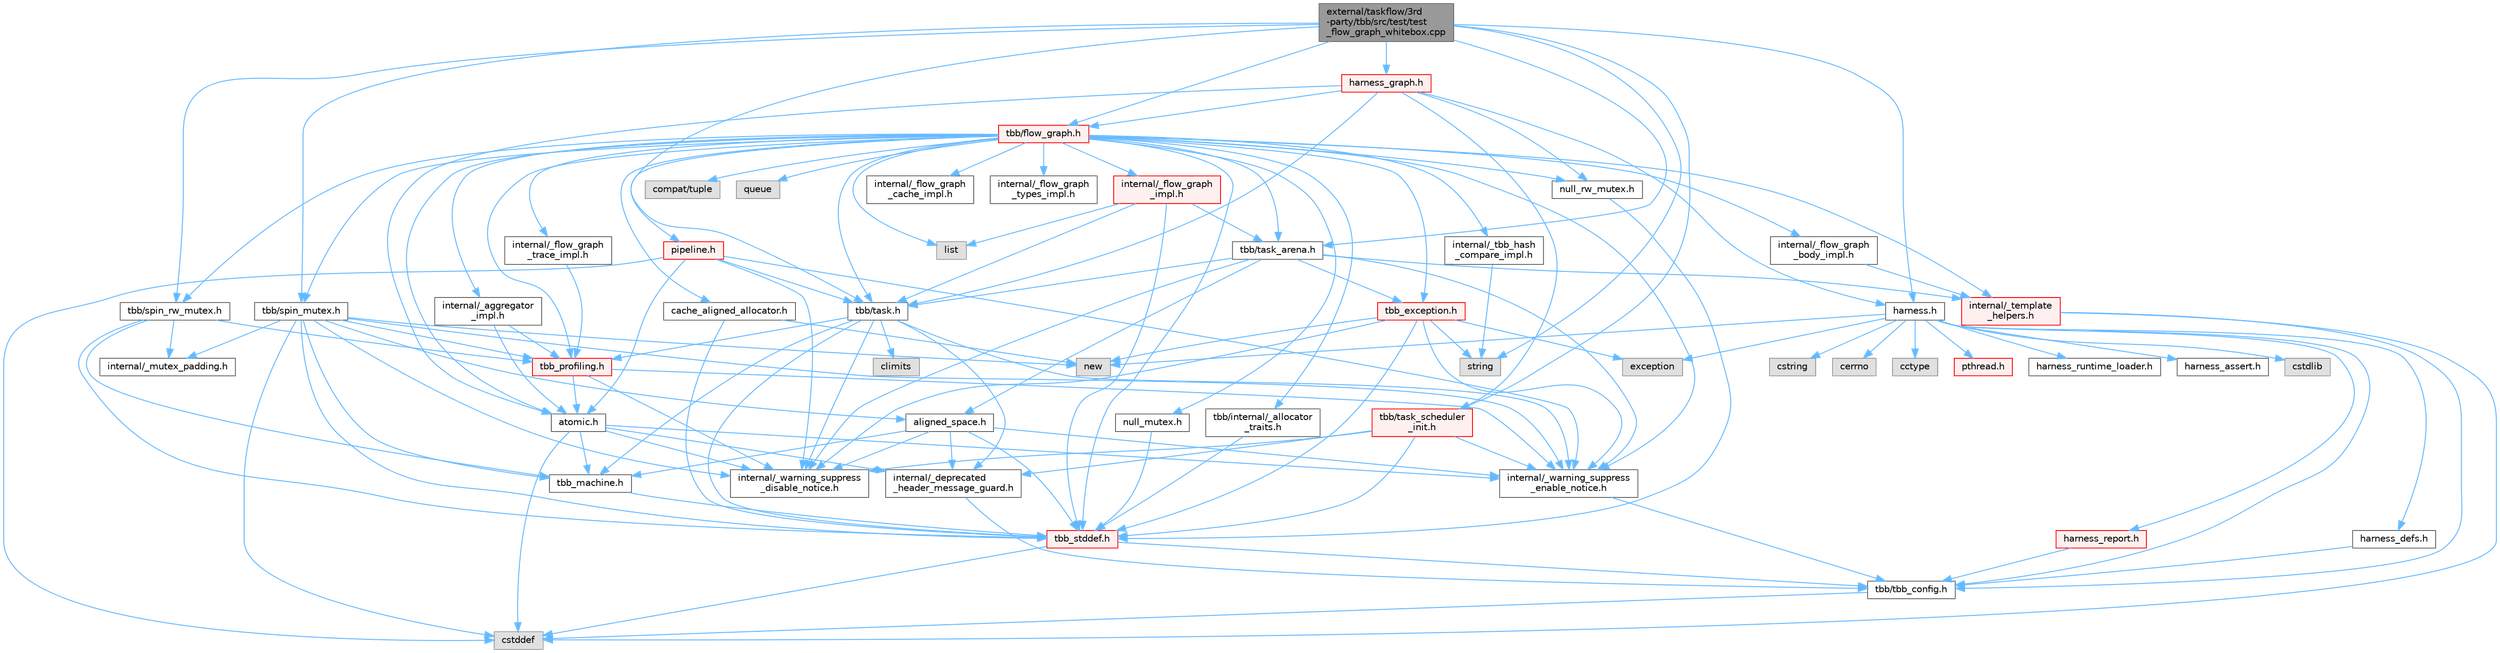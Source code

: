 digraph "external/taskflow/3rd-party/tbb/src/test/test_flow_graph_whitebox.cpp"
{
 // LATEX_PDF_SIZE
  bgcolor="transparent";
  edge [fontname=Helvetica,fontsize=10,labelfontname=Helvetica,labelfontsize=10];
  node [fontname=Helvetica,fontsize=10,shape=box,height=0.2,width=0.4];
  Node1 [id="Node000001",label="external/taskflow/3rd\l-party/tbb/src/test/test\l_flow_graph_whitebox.cpp",height=0.2,width=0.4,color="gray40", fillcolor="grey60", style="filled", fontcolor="black",tooltip=" "];
  Node1 -> Node2 [id="edge1_Node000001_Node000002",color="steelblue1",style="solid",tooltip=" "];
  Node2 [id="Node000002",label="harness.h",height=0.2,width=0.4,color="grey40", fillcolor="white", style="filled",URL="$harness_8h.html",tooltip=" "];
  Node2 -> Node3 [id="edge2_Node000002_Node000003",color="steelblue1",style="solid",tooltip=" "];
  Node3 [id="Node000003",label="tbb/tbb_config.h",height=0.2,width=0.4,color="grey40", fillcolor="white", style="filled",URL="$tbb__config_8h.html",tooltip=" "];
  Node3 -> Node4 [id="edge3_Node000003_Node000004",color="steelblue1",style="solid",tooltip=" "];
  Node4 [id="Node000004",label="cstddef",height=0.2,width=0.4,color="grey60", fillcolor="#E0E0E0", style="filled",tooltip=" "];
  Node2 -> Node5 [id="edge4_Node000002_Node000005",color="steelblue1",style="solid",tooltip=" "];
  Node5 [id="Node000005",label="harness_defs.h",height=0.2,width=0.4,color="grey40", fillcolor="white", style="filled",URL="$harness__defs_8h.html",tooltip=" "];
  Node5 -> Node3 [id="edge5_Node000005_Node000003",color="steelblue1",style="solid",tooltip=" "];
  Node2 -> Node6 [id="edge6_Node000002_Node000006",color="steelblue1",style="solid",tooltip=" "];
  Node6 [id="Node000006",label="cstdlib",height=0.2,width=0.4,color="grey60", fillcolor="#E0E0E0", style="filled",tooltip=" "];
  Node2 -> Node7 [id="edge7_Node000002_Node000007",color="steelblue1",style="solid",tooltip=" "];
  Node7 [id="Node000007",label="cstring",height=0.2,width=0.4,color="grey60", fillcolor="#E0E0E0", style="filled",tooltip=" "];
  Node2 -> Node8 [id="edge8_Node000002_Node000008",color="steelblue1",style="solid",tooltip=" "];
  Node8 [id="Node000008",label="cerrno",height=0.2,width=0.4,color="grey60", fillcolor="#E0E0E0", style="filled",tooltip=" "];
  Node2 -> Node9 [id="edge9_Node000002_Node000009",color="steelblue1",style="solid",tooltip=" "];
  Node9 [id="Node000009",label="cctype",height=0.2,width=0.4,color="grey60", fillcolor="#E0E0E0", style="filled",tooltip=" "];
  Node2 -> Node10 [id="edge10_Node000002_Node000010",color="steelblue1",style="solid",tooltip=" "];
  Node10 [id="Node000010",label="new",height=0.2,width=0.4,color="grey60", fillcolor="#E0E0E0", style="filled",tooltip=" "];
  Node2 -> Node11 [id="edge11_Node000002_Node000011",color="steelblue1",style="solid",tooltip=" "];
  Node11 [id="Node000011",label="pthread.h",height=0.2,width=0.4,color="red", fillcolor="#FFF0F0", style="filled",URL="$pthread_8h.html",tooltip=" "];
  Node2 -> Node57 [id="edge12_Node000002_Node000057",color="steelblue1",style="solid",tooltip=" "];
  Node57 [id="Node000057",label="harness_runtime_loader.h",height=0.2,width=0.4,color="grey40", fillcolor="white", style="filled",URL="$harness__runtime__loader_8h.html",tooltip=" "];
  Node2 -> Node58 [id="edge13_Node000002_Node000058",color="steelblue1",style="solid",tooltip=" "];
  Node58 [id="Node000058",label="harness_report.h",height=0.2,width=0.4,color="red", fillcolor="#FFF0F0", style="filled",URL="$harness__report_8h.html",tooltip=" "];
  Node58 -> Node3 [id="edge14_Node000058_Node000003",color="steelblue1",style="solid",tooltip=" "];
  Node2 -> Node24 [id="edge15_Node000002_Node000024",color="steelblue1",style="solid",tooltip=" "];
  Node24 [id="Node000024",label="exception",height=0.2,width=0.4,color="grey60", fillcolor="#E0E0E0", style="filled",tooltip=" "];
  Node2 -> Node61 [id="edge16_Node000002_Node000061",color="steelblue1",style="solid",tooltip=" "];
  Node61 [id="Node000061",label="harness_assert.h",height=0.2,width=0.4,color="grey40", fillcolor="white", style="filled",URL="$harness__assert_8h.html",tooltip=" "];
  Node1 -> Node26 [id="edge17_Node000001_Node000026",color="steelblue1",style="solid",tooltip=" "];
  Node26 [id="Node000026",label="string",height=0.2,width=0.4,color="grey60", fillcolor="#E0E0E0", style="filled",tooltip=" "];
  Node1 -> Node62 [id="edge18_Node000001_Node000062",color="steelblue1",style="solid",tooltip=" "];
  Node62 [id="Node000062",label="tbb/spin_mutex.h",height=0.2,width=0.4,color="grey40", fillcolor="white", style="filled",URL="$external_2taskflow_23rd-party_2tbb_2include_2tbb_2spin__mutex_8h.html",tooltip=" "];
  Node62 -> Node63 [id="edge19_Node000062_Node000063",color="steelblue1",style="solid",tooltip=" "];
  Node63 [id="Node000063",label="internal/_warning_suppress\l_enable_notice.h",height=0.2,width=0.4,color="grey40", fillcolor="white", style="filled",URL="$__warning__suppress__enable__notice_8h.html",tooltip=" "];
  Node63 -> Node3 [id="edge20_Node000063_Node000003",color="steelblue1",style="solid",tooltip=" "];
  Node62 -> Node4 [id="edge21_Node000062_Node000004",color="steelblue1",style="solid",tooltip=" "];
  Node62 -> Node10 [id="edge22_Node000062_Node000010",color="steelblue1",style="solid",tooltip=" "];
  Node62 -> Node64 [id="edge23_Node000062_Node000064",color="steelblue1",style="solid",tooltip=" "];
  Node64 [id="Node000064",label="aligned_space.h",height=0.2,width=0.4,color="grey40", fillcolor="white", style="filled",URL="$aligned__space_8h.html",tooltip=" "];
  Node64 -> Node65 [id="edge24_Node000064_Node000065",color="steelblue1",style="solid",tooltip=" "];
  Node65 [id="Node000065",label="internal/_deprecated\l_header_message_guard.h",height=0.2,width=0.4,color="grey40", fillcolor="white", style="filled",URL="$__deprecated__header__message__guard_8h.html",tooltip=" "];
  Node65 -> Node3 [id="edge25_Node000065_Node000003",color="steelblue1",style="solid",tooltip=" "];
  Node64 -> Node63 [id="edge26_Node000064_Node000063",color="steelblue1",style="solid",tooltip=" "];
  Node64 -> Node66 [id="edge27_Node000064_Node000066",color="steelblue1",style="solid",tooltip=" "];
  Node66 [id="Node000066",label="tbb_stddef.h",height=0.2,width=0.4,color="red", fillcolor="#FFF0F0", style="filled",URL="$tbb__stddef_8h.html",tooltip=" "];
  Node66 -> Node3 [id="edge28_Node000066_Node000003",color="steelblue1",style="solid",tooltip=" "];
  Node66 -> Node4 [id="edge29_Node000066_Node000004",color="steelblue1",style="solid",tooltip=" "];
  Node64 -> Node68 [id="edge30_Node000064_Node000068",color="steelblue1",style="solid",tooltip=" "];
  Node68 [id="Node000068",label="tbb_machine.h",height=0.2,width=0.4,color="grey40", fillcolor="white", style="filled",URL="$tbb__machine_8h.html",tooltip=" "];
  Node68 -> Node66 [id="edge31_Node000068_Node000066",color="steelblue1",style="solid",tooltip=" "];
  Node64 -> Node69 [id="edge32_Node000064_Node000069",color="steelblue1",style="solid",tooltip=" "];
  Node69 [id="Node000069",label="internal/_warning_suppress\l_disable_notice.h",height=0.2,width=0.4,color="grey40", fillcolor="white", style="filled",URL="$__warning__suppress__disable__notice_8h.html",tooltip=" "];
  Node62 -> Node66 [id="edge33_Node000062_Node000066",color="steelblue1",style="solid",tooltip=" "];
  Node62 -> Node68 [id="edge34_Node000062_Node000068",color="steelblue1",style="solid",tooltip=" "];
  Node62 -> Node70 [id="edge35_Node000062_Node000070",color="steelblue1",style="solid",tooltip=" "];
  Node70 [id="Node000070",label="tbb_profiling.h",height=0.2,width=0.4,color="red", fillcolor="#FFF0F0", style="filled",URL="$tbb__profiling_8h.html",tooltip=" "];
  Node70 -> Node63 [id="edge36_Node000070_Node000063",color="steelblue1",style="solid",tooltip=" "];
  Node70 -> Node72 [id="edge37_Node000070_Node000072",color="steelblue1",style="solid",tooltip=" "];
  Node72 [id="Node000072",label="atomic.h",height=0.2,width=0.4,color="grey40", fillcolor="white", style="filled",URL="$external_2taskflow_23rd-party_2tbb_2include_2tbb_2atomic_8h.html",tooltip=" "];
  Node72 -> Node65 [id="edge38_Node000072_Node000065",color="steelblue1",style="solid",tooltip=" "];
  Node72 -> Node63 [id="edge39_Node000072_Node000063",color="steelblue1",style="solid",tooltip=" "];
  Node72 -> Node4 [id="edge40_Node000072_Node000004",color="steelblue1",style="solid",tooltip=" "];
  Node72 -> Node68 [id="edge41_Node000072_Node000068",color="steelblue1",style="solid",tooltip=" "];
  Node72 -> Node69 [id="edge42_Node000072_Node000069",color="steelblue1",style="solid",tooltip=" "];
  Node70 -> Node69 [id="edge43_Node000070_Node000069",color="steelblue1",style="solid",tooltip=" "];
  Node62 -> Node73 [id="edge44_Node000062_Node000073",color="steelblue1",style="solid",tooltip=" "];
  Node73 [id="Node000073",label="internal/_mutex_padding.h",height=0.2,width=0.4,color="grey40", fillcolor="white", style="filled",URL="$__mutex__padding_8h.html",tooltip=" "];
  Node62 -> Node69 [id="edge45_Node000062_Node000069",color="steelblue1",style="solid",tooltip=" "];
  Node1 -> Node74 [id="edge46_Node000001_Node000074",color="steelblue1",style="solid",tooltip=" "];
  Node74 [id="Node000074",label="tbb/spin_rw_mutex.h",height=0.2,width=0.4,color="grey40", fillcolor="white", style="filled",URL="$spin__rw__mutex_8h.html",tooltip=" "];
  Node74 -> Node66 [id="edge47_Node000074_Node000066",color="steelblue1",style="solid",tooltip=" "];
  Node74 -> Node68 [id="edge48_Node000074_Node000068",color="steelblue1",style="solid",tooltip=" "];
  Node74 -> Node70 [id="edge49_Node000074_Node000070",color="steelblue1",style="solid",tooltip=" "];
  Node74 -> Node73 [id="edge50_Node000074_Node000073",color="steelblue1",style="solid",tooltip=" "];
  Node1 -> Node75 [id="edge51_Node000001_Node000075",color="steelblue1",style="solid",tooltip=" "];
  Node75 [id="Node000075",label="tbb/task.h",height=0.2,width=0.4,color="grey40", fillcolor="white", style="filled",URL="$task_8h.html",tooltip=" "];
  Node75 -> Node65 [id="edge52_Node000075_Node000065",color="steelblue1",style="solid",tooltip=" "];
  Node75 -> Node63 [id="edge53_Node000075_Node000063",color="steelblue1",style="solid",tooltip=" "];
  Node75 -> Node66 [id="edge54_Node000075_Node000066",color="steelblue1",style="solid",tooltip=" "];
  Node75 -> Node68 [id="edge55_Node000075_Node000068",color="steelblue1",style="solid",tooltip=" "];
  Node75 -> Node70 [id="edge56_Node000075_Node000070",color="steelblue1",style="solid",tooltip=" "];
  Node75 -> Node76 [id="edge57_Node000075_Node000076",color="steelblue1",style="solid",tooltip=" "];
  Node76 [id="Node000076",label="climits",height=0.2,width=0.4,color="grey60", fillcolor="#E0E0E0", style="filled",tooltip=" "];
  Node75 -> Node69 [id="edge58_Node000075_Node000069",color="steelblue1",style="solid",tooltip=" "];
  Node1 -> Node77 [id="edge59_Node000001_Node000077",color="steelblue1",style="solid",tooltip=" "];
  Node77 [id="Node000077",label="tbb/task_arena.h",height=0.2,width=0.4,color="grey40", fillcolor="white", style="filled",URL="$task__arena_8h.html",tooltip=" "];
  Node77 -> Node63 [id="edge60_Node000077_Node000063",color="steelblue1",style="solid",tooltip=" "];
  Node77 -> Node75 [id="edge61_Node000077_Node000075",color="steelblue1",style="solid",tooltip=" "];
  Node77 -> Node78 [id="edge62_Node000077_Node000078",color="steelblue1",style="solid",tooltip=" "];
  Node78 [id="Node000078",label="tbb_exception.h",height=0.2,width=0.4,color="red", fillcolor="#FFF0F0", style="filled",URL="$tbb__exception_8h.html",tooltip=" "];
  Node78 -> Node63 [id="edge63_Node000078_Node000063",color="steelblue1",style="solid",tooltip=" "];
  Node78 -> Node66 [id="edge64_Node000078_Node000066",color="steelblue1",style="solid",tooltip=" "];
  Node78 -> Node24 [id="edge65_Node000078_Node000024",color="steelblue1",style="solid",tooltip=" "];
  Node78 -> Node10 [id="edge66_Node000078_Node000010",color="steelblue1",style="solid",tooltip=" "];
  Node78 -> Node26 [id="edge67_Node000078_Node000026",color="steelblue1",style="solid",tooltip=" "];
  Node78 -> Node69 [id="edge68_Node000078_Node000069",color="steelblue1",style="solid",tooltip=" "];
  Node77 -> Node81 [id="edge69_Node000077_Node000081",color="steelblue1",style="solid",tooltip=" "];
  Node81 [id="Node000081",label="internal/_template\l_helpers.h",height=0.2,width=0.4,color="red", fillcolor="#FFF0F0", style="filled",URL="$__template__helpers_8h.html",tooltip=" "];
  Node81 -> Node4 [id="edge70_Node000081_Node000004",color="steelblue1",style="solid",tooltip=" "];
  Node81 -> Node3 [id="edge71_Node000081_Node000003",color="steelblue1",style="solid",tooltip=" "];
  Node77 -> Node64 [id="edge72_Node000077_Node000064",color="steelblue1",style="solid",tooltip=" "];
  Node77 -> Node69 [id="edge73_Node000077_Node000069",color="steelblue1",style="solid",tooltip=" "];
  Node1 -> Node82 [id="edge74_Node000001_Node000082",color="steelblue1",style="solid",tooltip=" "];
  Node82 [id="Node000082",label="tbb/flow_graph.h",height=0.2,width=0.4,color="red", fillcolor="#FFF0F0", style="filled",URL="$flow__graph_8h.html",tooltip="The graph related classes and functions"];
  Node82 -> Node63 [id="edge75_Node000082_Node000063",color="steelblue1",style="solid",tooltip=" "];
  Node82 -> Node66 [id="edge76_Node000082_Node000066",color="steelblue1",style="solid",tooltip=" "];
  Node82 -> Node72 [id="edge77_Node000082_Node000072",color="steelblue1",style="solid",tooltip=" "];
  Node82 -> Node62 [id="edge78_Node000082_Node000062",color="steelblue1",style="solid",tooltip=" "];
  Node82 -> Node83 [id="edge79_Node000082_Node000083",color="steelblue1",style="solid",tooltip=" "];
  Node83 [id="Node000083",label="null_mutex.h",height=0.2,width=0.4,color="grey40", fillcolor="white", style="filled",URL="$external_2taskflow_23rd-party_2tbb_2include_2tbb_2null__mutex_8h.html",tooltip=" "];
  Node83 -> Node66 [id="edge80_Node000083_Node000066",color="steelblue1",style="solid",tooltip=" "];
  Node82 -> Node74 [id="edge81_Node000082_Node000074",color="steelblue1",style="solid",tooltip=" "];
  Node82 -> Node84 [id="edge82_Node000082_Node000084",color="steelblue1",style="solid",tooltip=" "];
  Node84 [id="Node000084",label="null_rw_mutex.h",height=0.2,width=0.4,color="grey40", fillcolor="white", style="filled",URL="$null__rw__mutex_8h.html",tooltip=" "];
  Node84 -> Node66 [id="edge83_Node000084_Node000066",color="steelblue1",style="solid",tooltip=" "];
  Node82 -> Node75 [id="edge84_Node000082_Node000075",color="steelblue1",style="solid",tooltip=" "];
  Node82 -> Node85 [id="edge85_Node000082_Node000085",color="steelblue1",style="solid",tooltip=" "];
  Node85 [id="Node000085",label="cache_aligned_allocator.h",height=0.2,width=0.4,color="grey40", fillcolor="white", style="filled",URL="$cache__aligned__allocator_8h.html",tooltip=" "];
  Node85 -> Node10 [id="edge86_Node000085_Node000010",color="steelblue1",style="solid",tooltip=" "];
  Node85 -> Node66 [id="edge87_Node000085_Node000066",color="steelblue1",style="solid",tooltip=" "];
  Node82 -> Node78 [id="edge88_Node000082_Node000078",color="steelblue1",style="solid",tooltip=" "];
  Node82 -> Node86 [id="edge89_Node000082_Node000086",color="steelblue1",style="solid",tooltip=" "];
  Node86 [id="Node000086",label="pipeline.h",height=0.2,width=0.4,color="red", fillcolor="#FFF0F0", style="filled",URL="$pipeline_8h.html",tooltip=" "];
  Node86 -> Node63 [id="edge90_Node000086_Node000063",color="steelblue1",style="solid",tooltip=" "];
  Node86 -> Node72 [id="edge91_Node000086_Node000072",color="steelblue1",style="solid",tooltip=" "];
  Node86 -> Node75 [id="edge92_Node000086_Node000075",color="steelblue1",style="solid",tooltip=" "];
  Node86 -> Node4 [id="edge93_Node000086_Node000004",color="steelblue1",style="solid",tooltip=" "];
  Node86 -> Node69 [id="edge94_Node000086_Node000069",color="steelblue1",style="solid",tooltip=" "];
  Node82 -> Node81 [id="edge95_Node000082_Node000081",color="steelblue1",style="solid",tooltip=" "];
  Node82 -> Node87 [id="edge96_Node000082_Node000087",color="steelblue1",style="solid",tooltip=" "];
  Node87 [id="Node000087",label="internal/_aggregator\l_impl.h",height=0.2,width=0.4,color="grey40", fillcolor="white", style="filled",URL="$__aggregator__impl_8h.html",tooltip=" "];
  Node87 -> Node72 [id="edge97_Node000087_Node000072",color="steelblue1",style="solid",tooltip=" "];
  Node87 -> Node70 [id="edge98_Node000087_Node000070",color="steelblue1",style="solid",tooltip=" "];
  Node82 -> Node88 [id="edge99_Node000082_Node000088",color="steelblue1",style="solid",tooltip=" "];
  Node88 [id="Node000088",label="tbb/internal/_allocator\l_traits.h",height=0.2,width=0.4,color="grey40", fillcolor="white", style="filled",URL="$__allocator__traits_8h.html",tooltip=" "];
  Node88 -> Node66 [id="edge100_Node000088_Node000066",color="steelblue1",style="solid",tooltip=" "];
  Node82 -> Node70 [id="edge101_Node000082_Node000070",color="steelblue1",style="solid",tooltip=" "];
  Node82 -> Node77 [id="edge102_Node000082_Node000077",color="steelblue1",style="solid",tooltip=" "];
  Node82 -> Node89 [id="edge103_Node000082_Node000089",color="steelblue1",style="solid",tooltip=" "];
  Node89 [id="Node000089",label="compat/tuple",height=0.2,width=0.4,color="grey60", fillcolor="#E0E0E0", style="filled",tooltip=" "];
  Node82 -> Node90 [id="edge104_Node000082_Node000090",color="steelblue1",style="solid",tooltip=" "];
  Node90 [id="Node000090",label="list",height=0.2,width=0.4,color="grey60", fillcolor="#E0E0E0", style="filled",tooltip=" "];
  Node82 -> Node91 [id="edge105_Node000082_Node000091",color="steelblue1",style="solid",tooltip=" "];
  Node91 [id="Node000091",label="queue",height=0.2,width=0.4,color="grey60", fillcolor="#E0E0E0", style="filled",tooltip=" "];
  Node82 -> Node92 [id="edge106_Node000082_Node000092",color="steelblue1",style="solid",tooltip=" "];
  Node92 [id="Node000092",label="internal/_flow_graph\l_impl.h",height=0.2,width=0.4,color="red", fillcolor="#FFF0F0", style="filled",URL="$__flow__graph__impl_8h.html",tooltip=" "];
  Node92 -> Node66 [id="edge107_Node000092_Node000066",color="steelblue1",style="solid",tooltip=" "];
  Node92 -> Node75 [id="edge108_Node000092_Node000075",color="steelblue1",style="solid",tooltip=" "];
  Node92 -> Node77 [id="edge109_Node000092_Node000077",color="steelblue1",style="solid",tooltip=" "];
  Node92 -> Node90 [id="edge110_Node000092_Node000090",color="steelblue1",style="solid",tooltip=" "];
  Node82 -> Node94 [id="edge111_Node000082_Node000094",color="steelblue1",style="solid",tooltip=" "];
  Node94 [id="Node000094",label="internal/_flow_graph\l_trace_impl.h",height=0.2,width=0.4,color="grey40", fillcolor="white", style="filled",URL="$__flow__graph__trace__impl_8h.html",tooltip=" "];
  Node94 -> Node70 [id="edge112_Node000094_Node000070",color="steelblue1",style="solid",tooltip=" "];
  Node82 -> Node95 [id="edge113_Node000082_Node000095",color="steelblue1",style="solid",tooltip=" "];
  Node95 [id="Node000095",label="internal/_tbb_hash\l_compare_impl.h",height=0.2,width=0.4,color="grey40", fillcolor="white", style="filled",URL="$__tbb__hash__compare__impl_8h.html",tooltip=" "];
  Node95 -> Node26 [id="edge114_Node000095_Node000026",color="steelblue1",style="solid",tooltip=" "];
  Node82 -> Node96 [id="edge115_Node000082_Node000096",color="steelblue1",style="solid",tooltip=" "];
  Node96 [id="Node000096",label="internal/_flow_graph\l_body_impl.h",height=0.2,width=0.4,color="grey40", fillcolor="white", style="filled",URL="$__flow__graph__body__impl_8h.html",tooltip=" "];
  Node96 -> Node81 [id="edge116_Node000096_Node000081",color="steelblue1",style="solid",tooltip=" "];
  Node82 -> Node97 [id="edge117_Node000082_Node000097",color="steelblue1",style="solid",tooltip=" "];
  Node97 [id="Node000097",label="internal/_flow_graph\l_cache_impl.h",height=0.2,width=0.4,color="grey40", fillcolor="white", style="filled",URL="$__flow__graph__cache__impl_8h.html",tooltip=" "];
  Node82 -> Node98 [id="edge118_Node000082_Node000098",color="steelblue1",style="solid",tooltip=" "];
  Node98 [id="Node000098",label="internal/_flow_graph\l_types_impl.h",height=0.2,width=0.4,color="grey40", fillcolor="white", style="filled",URL="$__flow__graph__types__impl_8h.html",tooltip=" "];
  Node1 -> Node101 [id="edge119_Node000001_Node000101",color="steelblue1",style="solid",tooltip=" "];
  Node101 [id="Node000101",label="tbb/task_scheduler\l_init.h",height=0.2,width=0.4,color="red", fillcolor="#FFF0F0", style="filled",URL="$task__scheduler__init_8h.html",tooltip=" "];
  Node101 -> Node65 [id="edge120_Node000101_Node000065",color="steelblue1",style="solid",tooltip=" "];
  Node101 -> Node63 [id="edge121_Node000101_Node000063",color="steelblue1",style="solid",tooltip=" "];
  Node101 -> Node66 [id="edge122_Node000101_Node000066",color="steelblue1",style="solid",tooltip=" "];
  Node101 -> Node69 [id="edge123_Node000101_Node000069",color="steelblue1",style="solid",tooltip=" "];
  Node1 -> Node103 [id="edge124_Node000001_Node000103",color="steelblue1",style="solid",tooltip=" "];
  Node103 [id="Node000103",label="harness_graph.h",height=0.2,width=0.4,color="red", fillcolor="#FFF0F0", style="filled",URL="$harness__graph_8h.html",tooltip=" "];
  Node103 -> Node2 [id="edge125_Node000103_Node000002",color="steelblue1",style="solid",tooltip=" "];
  Node103 -> Node82 [id="edge126_Node000103_Node000082",color="steelblue1",style="solid",tooltip=" "];
  Node103 -> Node84 [id="edge127_Node000103_Node000084",color="steelblue1",style="solid",tooltip=" "];
  Node103 -> Node72 [id="edge128_Node000103_Node000072",color="steelblue1",style="solid",tooltip=" "];
  Node103 -> Node75 [id="edge129_Node000103_Node000075",color="steelblue1",style="solid",tooltip=" "];
  Node103 -> Node101 [id="edge130_Node000103_Node000101",color="steelblue1",style="solid",tooltip=" "];
}
